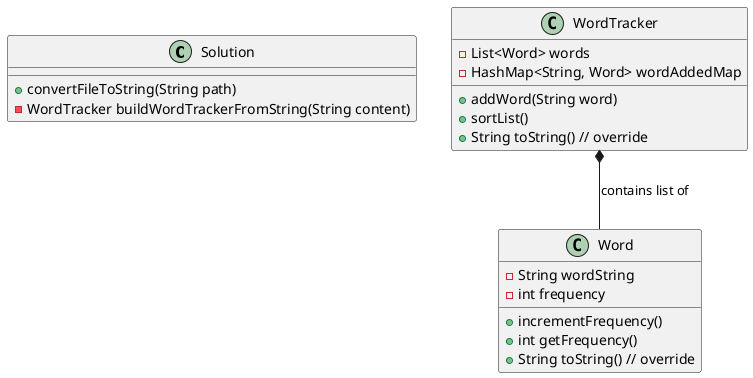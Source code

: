 @startuml
'https://plantuml.com/class-diagram


class Solution {
    +convertFileToString(String path)
    -WordTracker buildWordTrackerFromString(String content)
}

class Word {
    -String wordString
    -int frequency

    +incrementFrequency()
    +int getFrequency()
    +String toString() // override
}

class WordTracker {
    -List<Word> words
    -HashMap<String, Word> wordAddedMap

    +addWord(String word)
    +sortList()
    +String toString() // override
}

WordTracker *-- Word : contains list of

@enduml
